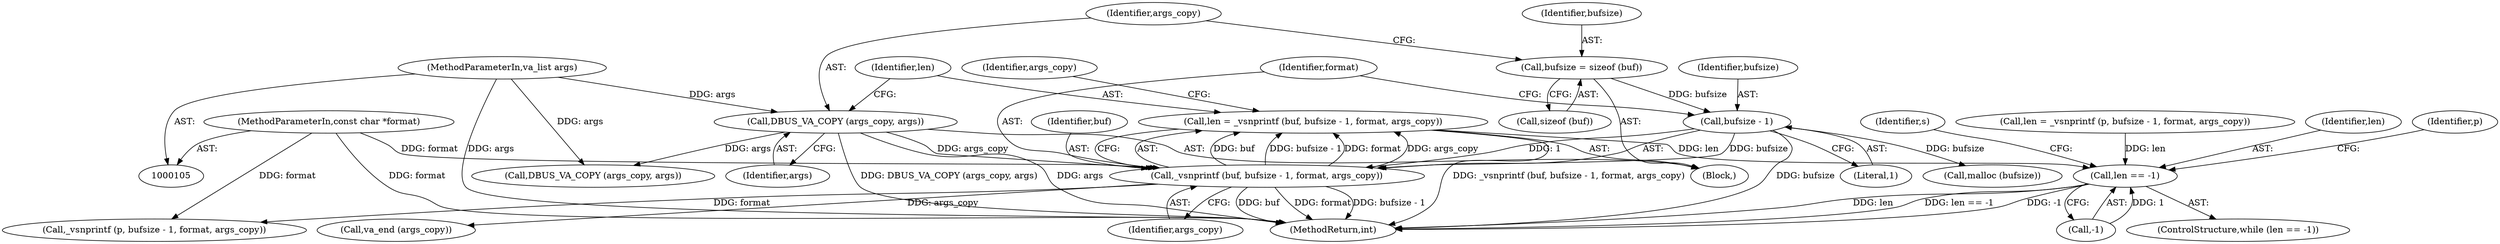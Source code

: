 digraph "0_dbus_954d75b2b64e4799f360d2a6bf9cff6d9fee37e7@API" {
"1000120" [label="(Call,len = _vsnprintf (buf, bufsize - 1, format, args_copy))"];
"1000122" [label="(Call,_vsnprintf (buf, bufsize - 1, format, args_copy))"];
"1000124" [label="(Call,bufsize - 1)"];
"1000113" [label="(Call,bufsize = sizeof (buf))"];
"1000106" [label="(MethodParameterIn,const char *format)"];
"1000117" [label="(Call,DBUS_VA_COPY (args_copy, args))"];
"1000107" [label="(MethodParameterIn,va_list args)"];
"1000132" [label="(Call,len == -1)"];
"1000125" [label="(Identifier,bufsize)"];
"1000311" [label="(MethodReturn,int)"];
"1000138" [label="(Identifier,p)"];
"1000160" [label="(Call,_vsnprintf (p, bufsize - 1, format, args_copy))"];
"1000155" [label="(Call,DBUS_VA_COPY (args_copy, args))"];
"1000177" [label="(Identifier,s)"];
"1000122" [label="(Call,_vsnprintf (buf, bufsize - 1, format, args_copy))"];
"1000123" [label="(Identifier,buf)"];
"1000127" [label="(Identifier,format)"];
"1000114" [label="(Identifier,bufsize)"];
"1000158" [label="(Call,len = _vsnprintf (p, bufsize - 1, format, args_copy))"];
"1000106" [label="(MethodParameterIn,const char *format)"];
"1000129" [label="(Call,va_end (args_copy))"];
"1000126" [label="(Literal,1)"];
"1000119" [label="(Identifier,args)"];
"1000124" [label="(Call,bufsize - 1)"];
"1000113" [label="(Call,bufsize = sizeof (buf))"];
"1000117" [label="(Call,DBUS_VA_COPY (args_copy, args))"];
"1000107" [label="(MethodParameterIn,va_list args)"];
"1000120" [label="(Call,len = _vsnprintf (buf, bufsize - 1, format, args_copy))"];
"1000130" [label="(Identifier,args_copy)"];
"1000108" [label="(Block,)"];
"1000134" [label="(Call,-1)"];
"1000121" [label="(Identifier,len)"];
"1000115" [label="(Call,sizeof (buf))"];
"1000132" [label="(Call,len == -1)"];
"1000139" [label="(Call,malloc (bufsize))"];
"1000128" [label="(Identifier,args_copy)"];
"1000133" [label="(Identifier,len)"];
"1000118" [label="(Identifier,args_copy)"];
"1000131" [label="(ControlStructure,while (len == -1))"];
"1000120" -> "1000108"  [label="AST: "];
"1000120" -> "1000122"  [label="CFG: "];
"1000121" -> "1000120"  [label="AST: "];
"1000122" -> "1000120"  [label="AST: "];
"1000130" -> "1000120"  [label="CFG: "];
"1000120" -> "1000311"  [label="DDG: _vsnprintf (buf, bufsize - 1, format, args_copy)"];
"1000122" -> "1000120"  [label="DDG: buf"];
"1000122" -> "1000120"  [label="DDG: bufsize - 1"];
"1000122" -> "1000120"  [label="DDG: format"];
"1000122" -> "1000120"  [label="DDG: args_copy"];
"1000120" -> "1000132"  [label="DDG: len"];
"1000122" -> "1000128"  [label="CFG: "];
"1000123" -> "1000122"  [label="AST: "];
"1000124" -> "1000122"  [label="AST: "];
"1000127" -> "1000122"  [label="AST: "];
"1000128" -> "1000122"  [label="AST: "];
"1000122" -> "1000311"  [label="DDG: buf"];
"1000122" -> "1000311"  [label="DDG: format"];
"1000122" -> "1000311"  [label="DDG: bufsize - 1"];
"1000124" -> "1000122"  [label="DDG: bufsize"];
"1000124" -> "1000122"  [label="DDG: 1"];
"1000106" -> "1000122"  [label="DDG: format"];
"1000117" -> "1000122"  [label="DDG: args_copy"];
"1000122" -> "1000129"  [label="DDG: args_copy"];
"1000122" -> "1000160"  [label="DDG: format"];
"1000124" -> "1000126"  [label="CFG: "];
"1000125" -> "1000124"  [label="AST: "];
"1000126" -> "1000124"  [label="AST: "];
"1000127" -> "1000124"  [label="CFG: "];
"1000124" -> "1000311"  [label="DDG: bufsize"];
"1000113" -> "1000124"  [label="DDG: bufsize"];
"1000124" -> "1000139"  [label="DDG: bufsize"];
"1000113" -> "1000108"  [label="AST: "];
"1000113" -> "1000115"  [label="CFG: "];
"1000114" -> "1000113"  [label="AST: "];
"1000115" -> "1000113"  [label="AST: "];
"1000118" -> "1000113"  [label="CFG: "];
"1000106" -> "1000105"  [label="AST: "];
"1000106" -> "1000311"  [label="DDG: format"];
"1000106" -> "1000160"  [label="DDG: format"];
"1000117" -> "1000108"  [label="AST: "];
"1000117" -> "1000119"  [label="CFG: "];
"1000118" -> "1000117"  [label="AST: "];
"1000119" -> "1000117"  [label="AST: "];
"1000121" -> "1000117"  [label="CFG: "];
"1000117" -> "1000311"  [label="DDG: DBUS_VA_COPY (args_copy, args)"];
"1000117" -> "1000311"  [label="DDG: args"];
"1000107" -> "1000117"  [label="DDG: args"];
"1000117" -> "1000155"  [label="DDG: args"];
"1000107" -> "1000105"  [label="AST: "];
"1000107" -> "1000311"  [label="DDG: args"];
"1000107" -> "1000155"  [label="DDG: args"];
"1000132" -> "1000131"  [label="AST: "];
"1000132" -> "1000134"  [label="CFG: "];
"1000133" -> "1000132"  [label="AST: "];
"1000134" -> "1000132"  [label="AST: "];
"1000138" -> "1000132"  [label="CFG: "];
"1000177" -> "1000132"  [label="CFG: "];
"1000132" -> "1000311"  [label="DDG: len"];
"1000132" -> "1000311"  [label="DDG: len == -1"];
"1000132" -> "1000311"  [label="DDG: -1"];
"1000158" -> "1000132"  [label="DDG: len"];
"1000134" -> "1000132"  [label="DDG: 1"];
}
